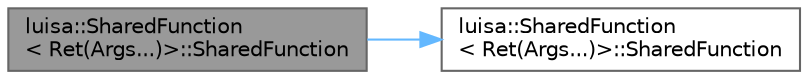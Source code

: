 digraph "luisa::SharedFunction&lt; Ret(Args...)&gt;::SharedFunction"
{
 // LATEX_PDF_SIZE
  bgcolor="transparent";
  edge [fontname=Helvetica,fontsize=10,labelfontname=Helvetica,labelfontsize=10];
  node [fontname=Helvetica,fontsize=10,shape=box,height=0.2,width=0.4];
  rankdir="LR";
  Node1 [id="Node000001",label="luisa::SharedFunction\l\< Ret(Args...)\>::SharedFunction",height=0.2,width=0.4,color="gray40", fillcolor="grey60", style="filled", fontcolor="black",tooltip=" "];
  Node1 -> Node2 [id="edge2_Node000001_Node000002",color="steelblue1",style="solid",tooltip=" "];
  Node2 [id="Node000002",label="luisa::SharedFunction\l\< Ret(Args...)\>::SharedFunction",height=0.2,width=0.4,color="grey40", fillcolor="white", style="filled",URL="$classluisa_1_1_shared_function_3_01_ret_07_args_8_8_8_08_4.html#a324081aebd52ef72ddf519b692ad7e50",tooltip=" "];
}
